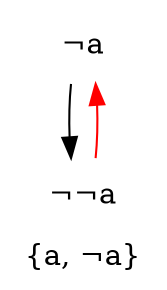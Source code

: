 digraph G {
	label = "{a, &not;a}";
	node [ shape = "plaintext" ];
	0 [ label = "&not;a" ];
	1 [ label = "&not;&not;a" ];
	0 -> 1;
	1 -> 0 [ arrowtail = "normal", color = "red" ];
}